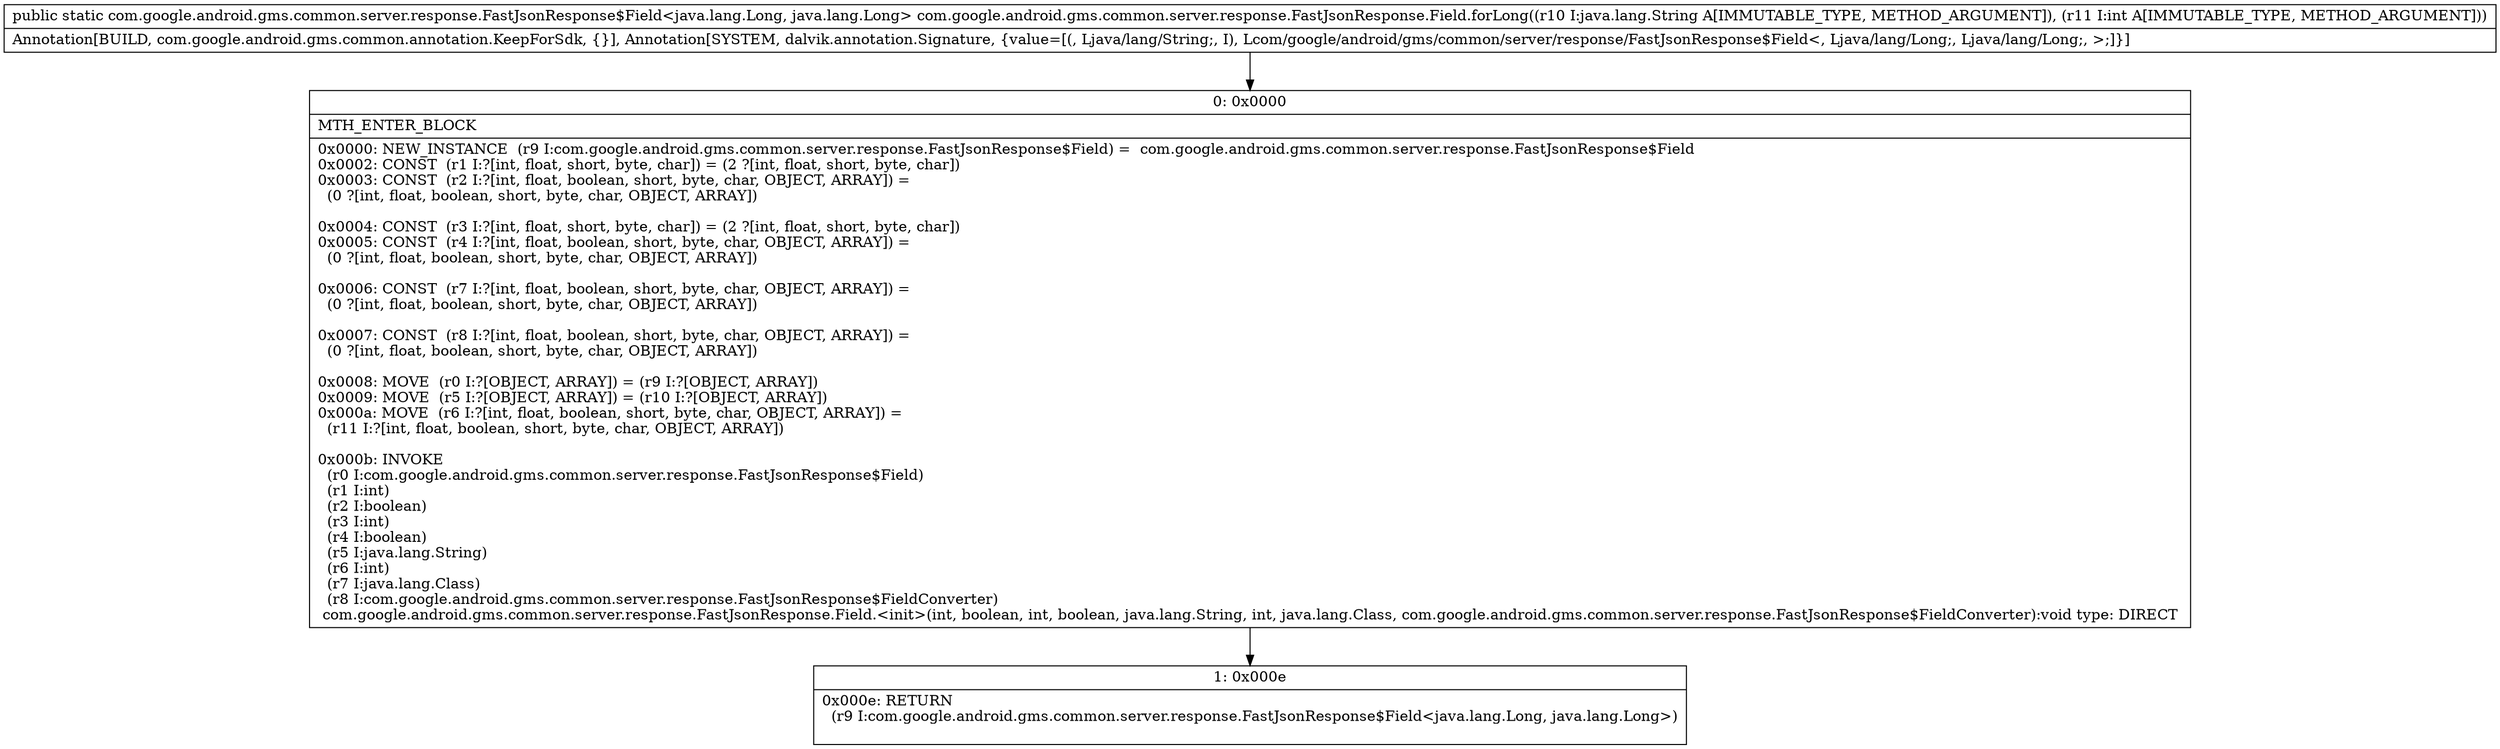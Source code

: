 digraph "CFG forcom.google.android.gms.common.server.response.FastJsonResponse.Field.forLong(Ljava\/lang\/String;I)Lcom\/google\/android\/gms\/common\/server\/response\/FastJsonResponse$Field;" {
Node_0 [shape=record,label="{0\:\ 0x0000|MTH_ENTER_BLOCK\l|0x0000: NEW_INSTANCE  (r9 I:com.google.android.gms.common.server.response.FastJsonResponse$Field) =  com.google.android.gms.common.server.response.FastJsonResponse$Field \l0x0002: CONST  (r1 I:?[int, float, short, byte, char]) = (2 ?[int, float, short, byte, char]) \l0x0003: CONST  (r2 I:?[int, float, boolean, short, byte, char, OBJECT, ARRAY]) = \l  (0 ?[int, float, boolean, short, byte, char, OBJECT, ARRAY])\l \l0x0004: CONST  (r3 I:?[int, float, short, byte, char]) = (2 ?[int, float, short, byte, char]) \l0x0005: CONST  (r4 I:?[int, float, boolean, short, byte, char, OBJECT, ARRAY]) = \l  (0 ?[int, float, boolean, short, byte, char, OBJECT, ARRAY])\l \l0x0006: CONST  (r7 I:?[int, float, boolean, short, byte, char, OBJECT, ARRAY]) = \l  (0 ?[int, float, boolean, short, byte, char, OBJECT, ARRAY])\l \l0x0007: CONST  (r8 I:?[int, float, boolean, short, byte, char, OBJECT, ARRAY]) = \l  (0 ?[int, float, boolean, short, byte, char, OBJECT, ARRAY])\l \l0x0008: MOVE  (r0 I:?[OBJECT, ARRAY]) = (r9 I:?[OBJECT, ARRAY]) \l0x0009: MOVE  (r5 I:?[OBJECT, ARRAY]) = (r10 I:?[OBJECT, ARRAY]) \l0x000a: MOVE  (r6 I:?[int, float, boolean, short, byte, char, OBJECT, ARRAY]) = \l  (r11 I:?[int, float, boolean, short, byte, char, OBJECT, ARRAY])\l \l0x000b: INVOKE  \l  (r0 I:com.google.android.gms.common.server.response.FastJsonResponse$Field)\l  (r1 I:int)\l  (r2 I:boolean)\l  (r3 I:int)\l  (r4 I:boolean)\l  (r5 I:java.lang.String)\l  (r6 I:int)\l  (r7 I:java.lang.Class)\l  (r8 I:com.google.android.gms.common.server.response.FastJsonResponse$FieldConverter)\l com.google.android.gms.common.server.response.FastJsonResponse.Field.\<init\>(int, boolean, int, boolean, java.lang.String, int, java.lang.Class, com.google.android.gms.common.server.response.FastJsonResponse$FieldConverter):void type: DIRECT \l}"];
Node_1 [shape=record,label="{1\:\ 0x000e|0x000e: RETURN  \l  (r9 I:com.google.android.gms.common.server.response.FastJsonResponse$Field\<java.lang.Long, java.lang.Long\>)\l \l}"];
MethodNode[shape=record,label="{public static com.google.android.gms.common.server.response.FastJsonResponse$Field\<java.lang.Long, java.lang.Long\> com.google.android.gms.common.server.response.FastJsonResponse.Field.forLong((r10 I:java.lang.String A[IMMUTABLE_TYPE, METHOD_ARGUMENT]), (r11 I:int A[IMMUTABLE_TYPE, METHOD_ARGUMENT]))  | Annotation[BUILD, com.google.android.gms.common.annotation.KeepForSdk, \{\}], Annotation[SYSTEM, dalvik.annotation.Signature, \{value=[(, Ljava\/lang\/String;, I), Lcom\/google\/android\/gms\/common\/server\/response\/FastJsonResponse$Field\<, Ljava\/lang\/Long;, Ljava\/lang\/Long;, \>;]\}]\l}"];
MethodNode -> Node_0;
Node_0 -> Node_1;
}

